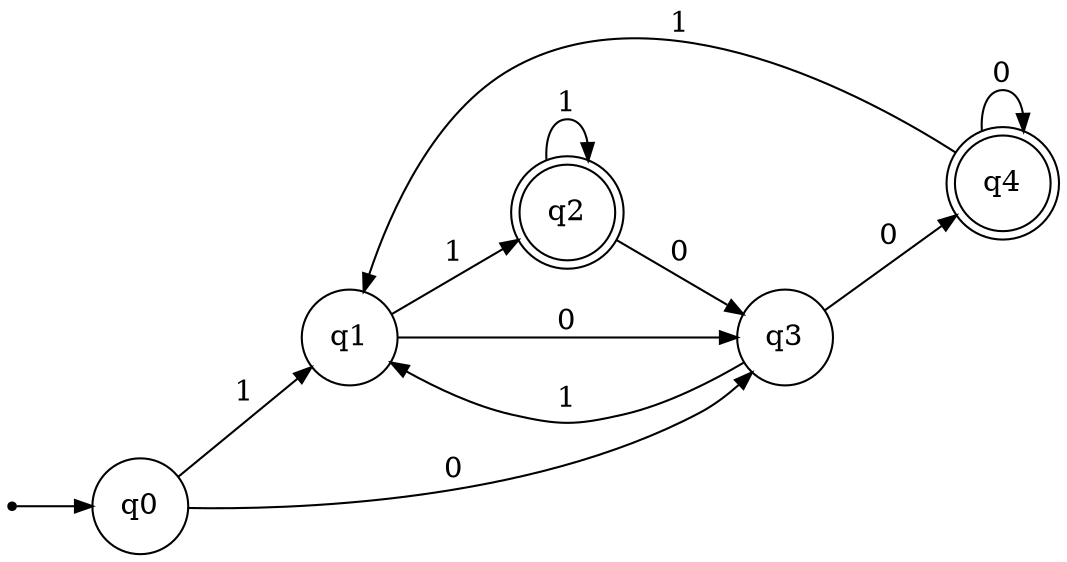 digraph {
	ranksep=0.5 size="8, 8"
	rankdir=LR
	Initial [label="" fontsize=14.0 shape=point]
	q0 [fontsize=14.0 shape=circle]
	q1 [fontsize=14.0 shape=circle]
	q2 [fontsize=14.0 shape=doublecircle]
	q3 [fontsize=14.0 shape=circle]
	q4 [fontsize=14.0 shape=doublecircle]
	Initial -> q0 [arrowsize=0.85]
	q4 -> q1 [label=" 1 " arrowsize=0.85 fontsize=14.0]
	q4 -> q4 [label=" 0 " arrowsize=0.85 fontsize=14.0]
	q2 -> q2 [label=" 1 " arrowsize=0.85 fontsize=14.0]
	q2 -> q3 [label=" 0 " arrowsize=0.85 fontsize=14.0]
	q3 -> q1 [label=" 1 " arrowsize=0.85 fontsize=14.0]
	q3 -> q4 [label=" 0 " arrowsize=0.85 fontsize=14.0]
	q0 -> q1 [label=" 1 " arrowsize=0.85 fontsize=14.0]
	q0 -> q3 [label=" 0 " arrowsize=0.85 fontsize=14.0]
	q1 -> q2 [label=" 1 " arrowsize=0.85 fontsize=14.0]
	q1 -> q3 [label=" 0 " arrowsize=0.85 fontsize=14.0]
}

